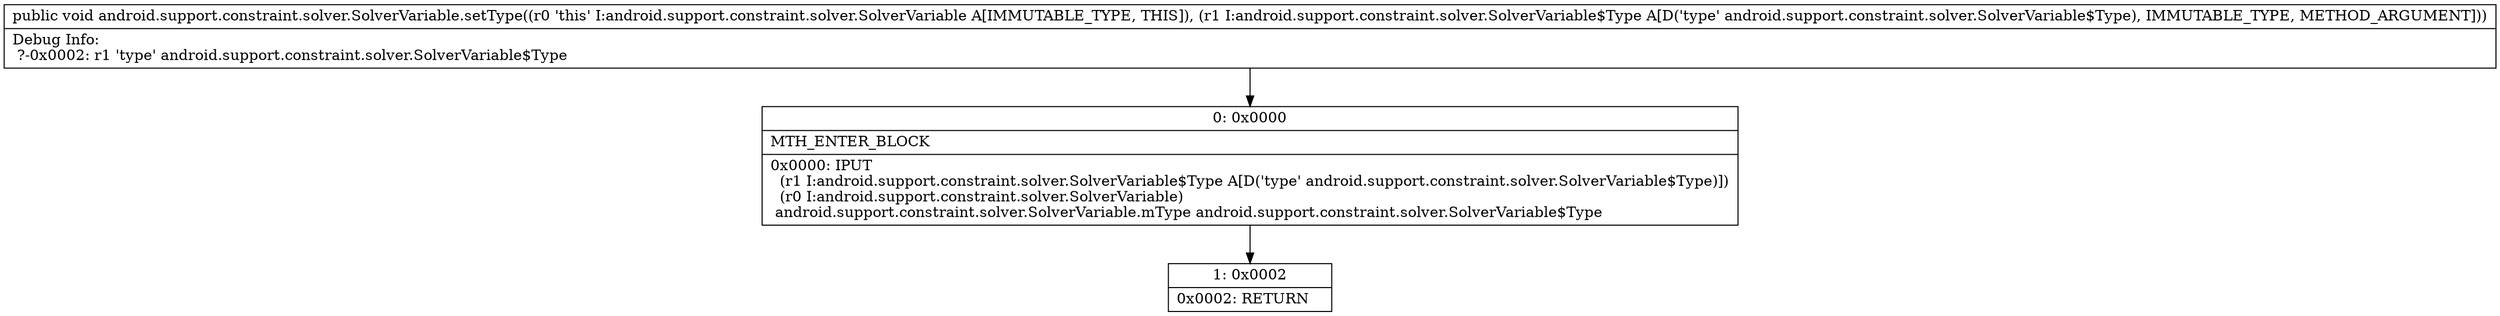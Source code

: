 digraph "CFG forandroid.support.constraint.solver.SolverVariable.setType(Landroid\/support\/constraint\/solver\/SolverVariable$Type;)V" {
Node_0 [shape=record,label="{0\:\ 0x0000|MTH_ENTER_BLOCK\l|0x0000: IPUT  \l  (r1 I:android.support.constraint.solver.SolverVariable$Type A[D('type' android.support.constraint.solver.SolverVariable$Type)])\l  (r0 I:android.support.constraint.solver.SolverVariable)\l android.support.constraint.solver.SolverVariable.mType android.support.constraint.solver.SolverVariable$Type \l}"];
Node_1 [shape=record,label="{1\:\ 0x0002|0x0002: RETURN   \l}"];
MethodNode[shape=record,label="{public void android.support.constraint.solver.SolverVariable.setType((r0 'this' I:android.support.constraint.solver.SolverVariable A[IMMUTABLE_TYPE, THIS]), (r1 I:android.support.constraint.solver.SolverVariable$Type A[D('type' android.support.constraint.solver.SolverVariable$Type), IMMUTABLE_TYPE, METHOD_ARGUMENT]))  | Debug Info:\l  ?\-0x0002: r1 'type' android.support.constraint.solver.SolverVariable$Type\l}"];
MethodNode -> Node_0;
Node_0 -> Node_1;
}

